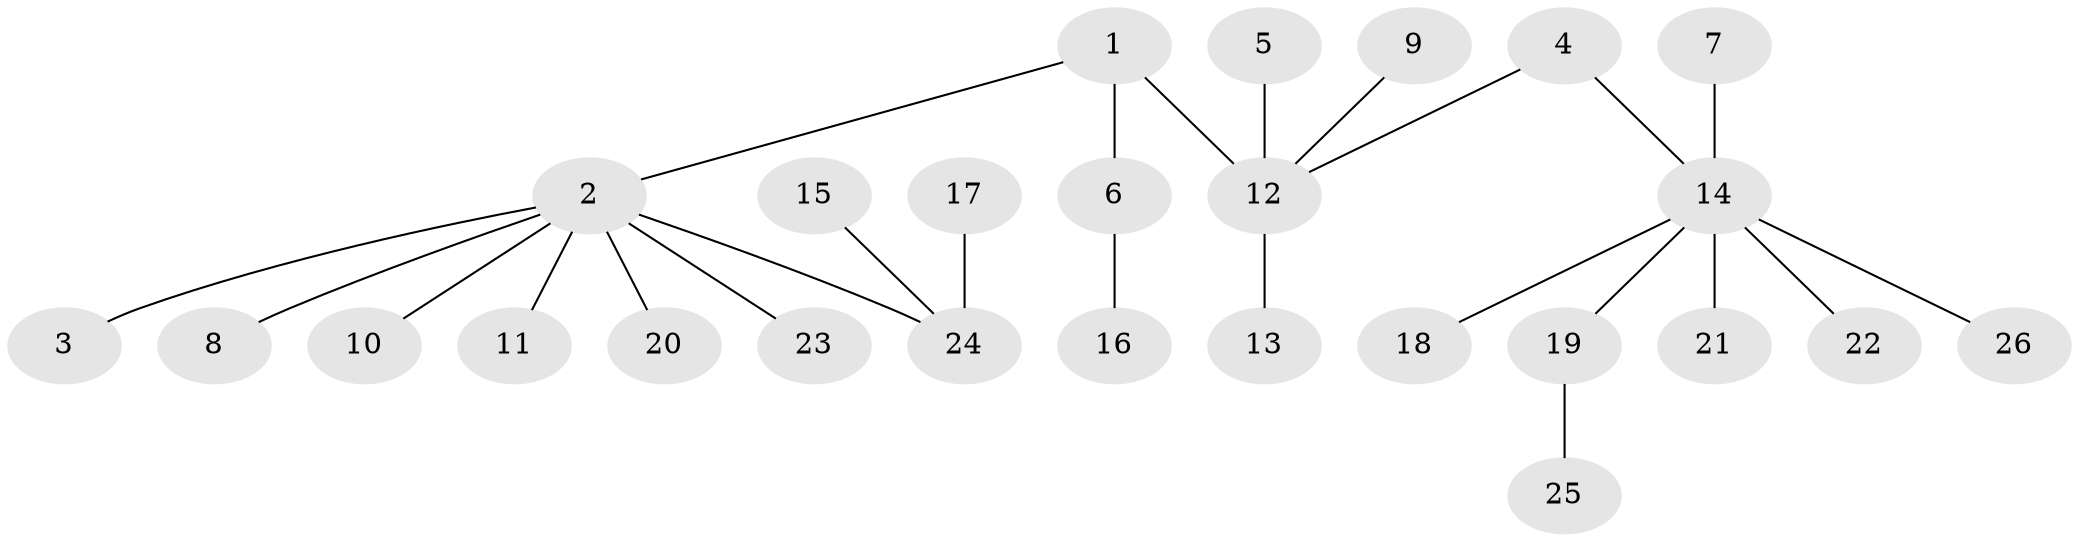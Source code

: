 // original degree distribution, {5: 0.057692307692307696, 3: 0.1346153846153846, 1: 0.4807692307692308, 2: 0.28846153846153844, 7: 0.019230769230769232, 4: 0.019230769230769232}
// Generated by graph-tools (version 1.1) at 2025/50/03/09/25 03:50:15]
// undirected, 26 vertices, 25 edges
graph export_dot {
graph [start="1"]
  node [color=gray90,style=filled];
  1;
  2;
  3;
  4;
  5;
  6;
  7;
  8;
  9;
  10;
  11;
  12;
  13;
  14;
  15;
  16;
  17;
  18;
  19;
  20;
  21;
  22;
  23;
  24;
  25;
  26;
  1 -- 2 [weight=1.0];
  1 -- 6 [weight=1.0];
  1 -- 12 [weight=1.0];
  2 -- 3 [weight=1.0];
  2 -- 8 [weight=1.0];
  2 -- 10 [weight=1.0];
  2 -- 11 [weight=1.0];
  2 -- 20 [weight=1.0];
  2 -- 23 [weight=1.0];
  2 -- 24 [weight=1.0];
  4 -- 12 [weight=1.0];
  4 -- 14 [weight=1.0];
  5 -- 12 [weight=1.0];
  6 -- 16 [weight=1.0];
  7 -- 14 [weight=1.0];
  9 -- 12 [weight=1.0];
  12 -- 13 [weight=1.0];
  14 -- 18 [weight=1.0];
  14 -- 19 [weight=1.0];
  14 -- 21 [weight=1.0];
  14 -- 22 [weight=1.0];
  14 -- 26 [weight=1.0];
  15 -- 24 [weight=1.0];
  17 -- 24 [weight=1.0];
  19 -- 25 [weight=1.0];
}
